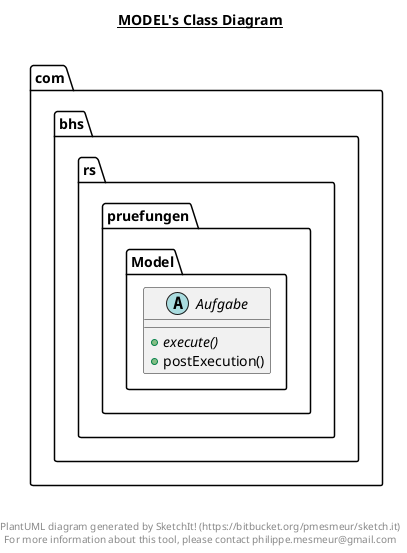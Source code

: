 @startuml

title __MODEL's Class Diagram__\n

  package com.bhs.rs.pruefungen {
    package com.bhs.rs.pruefungen.Model {
      abstract class Aufgabe {
          {abstract} + execute()
          + postExecution()
      }
    }
  }
  



right footer


PlantUML diagram generated by SketchIt! (https://bitbucket.org/pmesmeur/sketch.it)
For more information about this tool, please contact philippe.mesmeur@gmail.com
endfooter

@enduml
